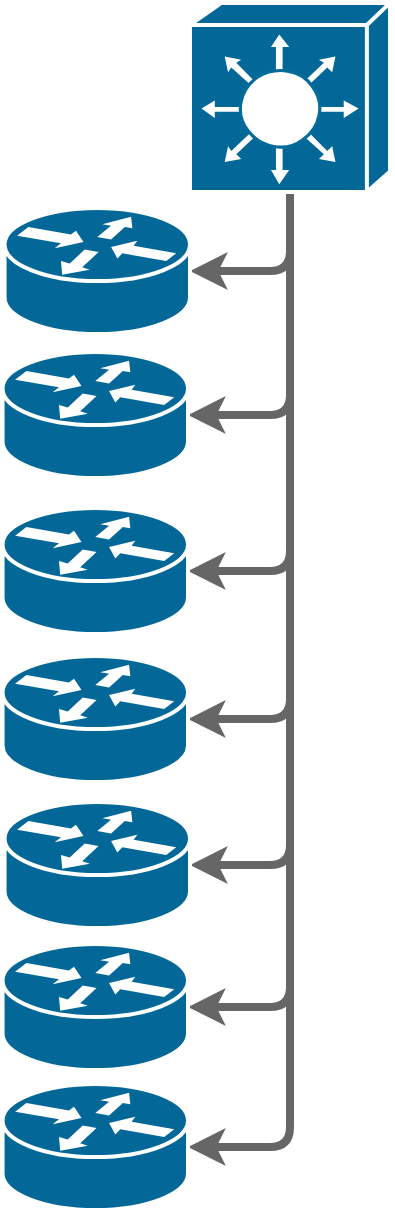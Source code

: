 <mxfile version="15.5.2" type="github">
  <diagram id="YXy8ZBE6YYZRTaoPI3S7" name="Page-2">
    <mxGraphModel dx="1447" dy="750" grid="1" gridSize="10" guides="1" tooltips="1" connect="1" arrows="1" fold="1" page="1" pageScale="1" pageWidth="827" pageHeight="1169" math="0" shadow="0">
      <root>
        <mxCell id="hYIxPzwmykqc68ZDZAoe-0" />
        <mxCell id="hYIxPzwmykqc68ZDZAoe-1" parent="hYIxPzwmykqc68ZDZAoe-0" />
        <mxCell id="qegeBtKflIuXYuOrshfi-50" style="edgeStyle=orthogonalEdgeStyle;orthogonalLoop=1;jettySize=auto;html=1;entryX=1;entryY=0.5;entryDx=0;entryDy=0;entryPerimeter=0;fontStyle=0;spacing=2;strokeWidth=4;strokeColor=#666666;rounded=1;" edge="1" parent="hYIxPzwmykqc68ZDZAoe-1" source="qegeBtKflIuXYuOrshfi-36" target="qegeBtKflIuXYuOrshfi-37">
          <mxGeometry relative="1" as="geometry" />
        </mxCell>
        <mxCell id="qegeBtKflIuXYuOrshfi-51" style="edgeStyle=orthogonalEdgeStyle;orthogonalLoop=1;jettySize=auto;html=1;exitX=0.5;exitY=1;exitDx=0;exitDy=0;exitPerimeter=0;entryX=1;entryY=0.5;entryDx=0;entryDy=0;entryPerimeter=0;fontStyle=0;spacing=2;strokeWidth=4;strokeColor=#666666;rounded=1;" edge="1" parent="hYIxPzwmykqc68ZDZAoe-1" source="qegeBtKflIuXYuOrshfi-36" target="qegeBtKflIuXYuOrshfi-39">
          <mxGeometry relative="1" as="geometry">
            <Array as="points">
              <mxPoint x="390" y="486" />
            </Array>
          </mxGeometry>
        </mxCell>
        <mxCell id="qegeBtKflIuXYuOrshfi-54" style="edgeStyle=orthogonalEdgeStyle;orthogonalLoop=1;jettySize=auto;html=1;exitX=0.5;exitY=1;exitDx=0;exitDy=0;exitPerimeter=0;entryX=1;entryY=0.5;entryDx=0;entryDy=0;entryPerimeter=0;fontStyle=0;spacing=2;strokeWidth=4;strokeColor=#666666;rounded=1;" edge="1" parent="hYIxPzwmykqc68ZDZAoe-1" source="qegeBtKflIuXYuOrshfi-36" target="qegeBtKflIuXYuOrshfi-40">
          <mxGeometry relative="1" as="geometry">
            <mxPoint x="389.667" y="560" as="targetPoint" />
          </mxGeometry>
        </mxCell>
        <mxCell id="qegeBtKflIuXYuOrshfi-55" style="edgeStyle=orthogonalEdgeStyle;orthogonalLoop=1;jettySize=auto;html=1;exitX=0.5;exitY=1;exitDx=0;exitDy=0;exitPerimeter=0;verticalAlign=bottom;entryX=1;entryY=0.5;entryDx=0;entryDy=0;entryPerimeter=0;fontStyle=0;spacing=2;strokeWidth=4;strokeColor=#666666;rounded=1;" edge="1" parent="hYIxPzwmykqc68ZDZAoe-1" source="qegeBtKflIuXYuOrshfi-36" target="qegeBtKflIuXYuOrshfi-41">
          <mxGeometry relative="1" as="geometry">
            <mxPoint x="389.667" y="640" as="targetPoint" />
          </mxGeometry>
        </mxCell>
        <mxCell id="qegeBtKflIuXYuOrshfi-56" style="edgeStyle=orthogonalEdgeStyle;orthogonalLoop=1;jettySize=auto;html=1;exitX=0.5;exitY=1;exitDx=0;exitDy=0;exitPerimeter=0;verticalAlign=bottom;entryX=1;entryY=0.5;entryDx=0;entryDy=0;entryPerimeter=0;fontStyle=0;spacing=2;strokeWidth=4;strokeColor=#666666;rounded=1;" edge="1" parent="hYIxPzwmykqc68ZDZAoe-1" source="qegeBtKflIuXYuOrshfi-36" target="qegeBtKflIuXYuOrshfi-42">
          <mxGeometry relative="1" as="geometry">
            <mxPoint x="389.667" y="720" as="targetPoint" />
          </mxGeometry>
        </mxCell>
        <mxCell id="qegeBtKflIuXYuOrshfi-57" style="edgeStyle=orthogonalEdgeStyle;orthogonalLoop=1;jettySize=auto;html=1;exitX=0.5;exitY=1;exitDx=0;exitDy=0;exitPerimeter=0;verticalAlign=bottom;entryX=1;entryY=0.5;entryDx=0;entryDy=0;entryPerimeter=0;fontStyle=0;spacing=2;strokeWidth=4;strokeColor=#666666;rounded=1;" edge="1" parent="hYIxPzwmykqc68ZDZAoe-1" source="qegeBtKflIuXYuOrshfi-36" target="qegeBtKflIuXYuOrshfi-43">
          <mxGeometry relative="1" as="geometry">
            <mxPoint x="389.667" y="780" as="targetPoint" />
          </mxGeometry>
        </mxCell>
        <mxCell id="qegeBtKflIuXYuOrshfi-58" style="edgeStyle=orthogonalEdgeStyle;orthogonalLoop=1;jettySize=auto;html=1;exitX=0.5;exitY=1;exitDx=0;exitDy=0;exitPerimeter=0;verticalAlign=bottom;entryX=1;entryY=0.5;entryDx=0;entryDy=0;entryPerimeter=0;fontStyle=0;spacing=2;strokeWidth=4;strokeColor=#666666;rounded=1;" edge="1" parent="hYIxPzwmykqc68ZDZAoe-1" source="qegeBtKflIuXYuOrshfi-36" target="qegeBtKflIuXYuOrshfi-44">
          <mxGeometry relative="1" as="geometry">
            <mxPoint x="389.667" y="840" as="targetPoint" />
          </mxGeometry>
        </mxCell>
        <mxCell id="qegeBtKflIuXYuOrshfi-36" value="" style="shape=mxgraph.cisco.switches.layer_3_switch;sketch=0;html=1;pointerEvents=1;dashed=0;fillColor=#036897;strokeColor=#ffffff;strokeWidth=2;verticalLabelPosition=bottom;verticalAlign=top;align=center;outlineConnect=0;" vertex="1" parent="hYIxPzwmykqc68ZDZAoe-1">
          <mxGeometry x="340" y="279.45" width="100" height="94.55" as="geometry" />
        </mxCell>
        <mxCell id="qegeBtKflIuXYuOrshfi-37" value="" style="shape=mxgraph.cisco.routers.router;sketch=0;html=1;pointerEvents=1;dashed=0;fillColor=#036897;strokeColor=#ffffff;strokeWidth=2;verticalLabelPosition=bottom;verticalAlign=top;align=center;outlineConnect=0;" vertex="1" parent="hYIxPzwmykqc68ZDZAoe-1">
          <mxGeometry x="247.28" y="382" width="92.72" height="63" as="geometry" />
        </mxCell>
        <mxCell id="qegeBtKflIuXYuOrshfi-39" value="" style="shape=mxgraph.cisco.routers.router;sketch=0;html=1;pointerEvents=1;dashed=0;fillColor=#036897;strokeColor=#ffffff;strokeWidth=2;verticalLabelPosition=bottom;verticalAlign=top;align=center;outlineConnect=0;" vertex="1" parent="hYIxPzwmykqc68ZDZAoe-1">
          <mxGeometry x="246.28" y="454" width="92.72" height="63" as="geometry" />
        </mxCell>
        <mxCell id="qegeBtKflIuXYuOrshfi-40" value="" style="shape=mxgraph.cisco.routers.router;sketch=0;html=1;pointerEvents=1;dashed=0;fillColor=#036897;strokeColor=#ffffff;strokeWidth=2;verticalLabelPosition=bottom;verticalAlign=top;align=center;outlineConnect=0;" vertex="1" parent="hYIxPzwmykqc68ZDZAoe-1">
          <mxGeometry x="246.28" y="532" width="92.72" height="63" as="geometry" />
        </mxCell>
        <mxCell id="qegeBtKflIuXYuOrshfi-41" value="" style="shape=mxgraph.cisco.routers.router;sketch=0;html=1;pointerEvents=1;dashed=0;fillColor=#036897;strokeColor=#ffffff;strokeWidth=2;verticalLabelPosition=bottom;verticalAlign=top;align=center;outlineConnect=0;" vertex="1" parent="hYIxPzwmykqc68ZDZAoe-1">
          <mxGeometry x="246.28" y="606" width="92.72" height="63" as="geometry" />
        </mxCell>
        <mxCell id="qegeBtKflIuXYuOrshfi-42" value="" style="shape=mxgraph.cisco.routers.router;sketch=0;html=1;pointerEvents=1;dashed=0;fillColor=#036897;strokeColor=#ffffff;strokeWidth=2;verticalLabelPosition=bottom;verticalAlign=top;align=center;outlineConnect=0;" vertex="1" parent="hYIxPzwmykqc68ZDZAoe-1">
          <mxGeometry x="247.28" y="679" width="92.72" height="63" as="geometry" />
        </mxCell>
        <mxCell id="qegeBtKflIuXYuOrshfi-43" value="" style="shape=mxgraph.cisco.routers.router;sketch=0;html=1;pointerEvents=1;dashed=0;fillColor=#036897;strokeColor=#ffffff;strokeWidth=2;verticalLabelPosition=bottom;verticalAlign=top;align=center;outlineConnect=0;" vertex="1" parent="hYIxPzwmykqc68ZDZAoe-1">
          <mxGeometry x="246.28" y="750" width="92.72" height="63" as="geometry" />
        </mxCell>
        <mxCell id="qegeBtKflIuXYuOrshfi-44" value="" style="shape=mxgraph.cisco.routers.router;sketch=0;html=1;pointerEvents=1;dashed=0;fillColor=#036897;strokeColor=#ffffff;strokeWidth=2;verticalLabelPosition=bottom;verticalAlign=top;align=center;outlineConnect=0;" vertex="1" parent="hYIxPzwmykqc68ZDZAoe-1">
          <mxGeometry x="246.28" y="820" width="92.72" height="63" as="geometry" />
        </mxCell>
      </root>
    </mxGraphModel>
  </diagram>
</mxfile>
